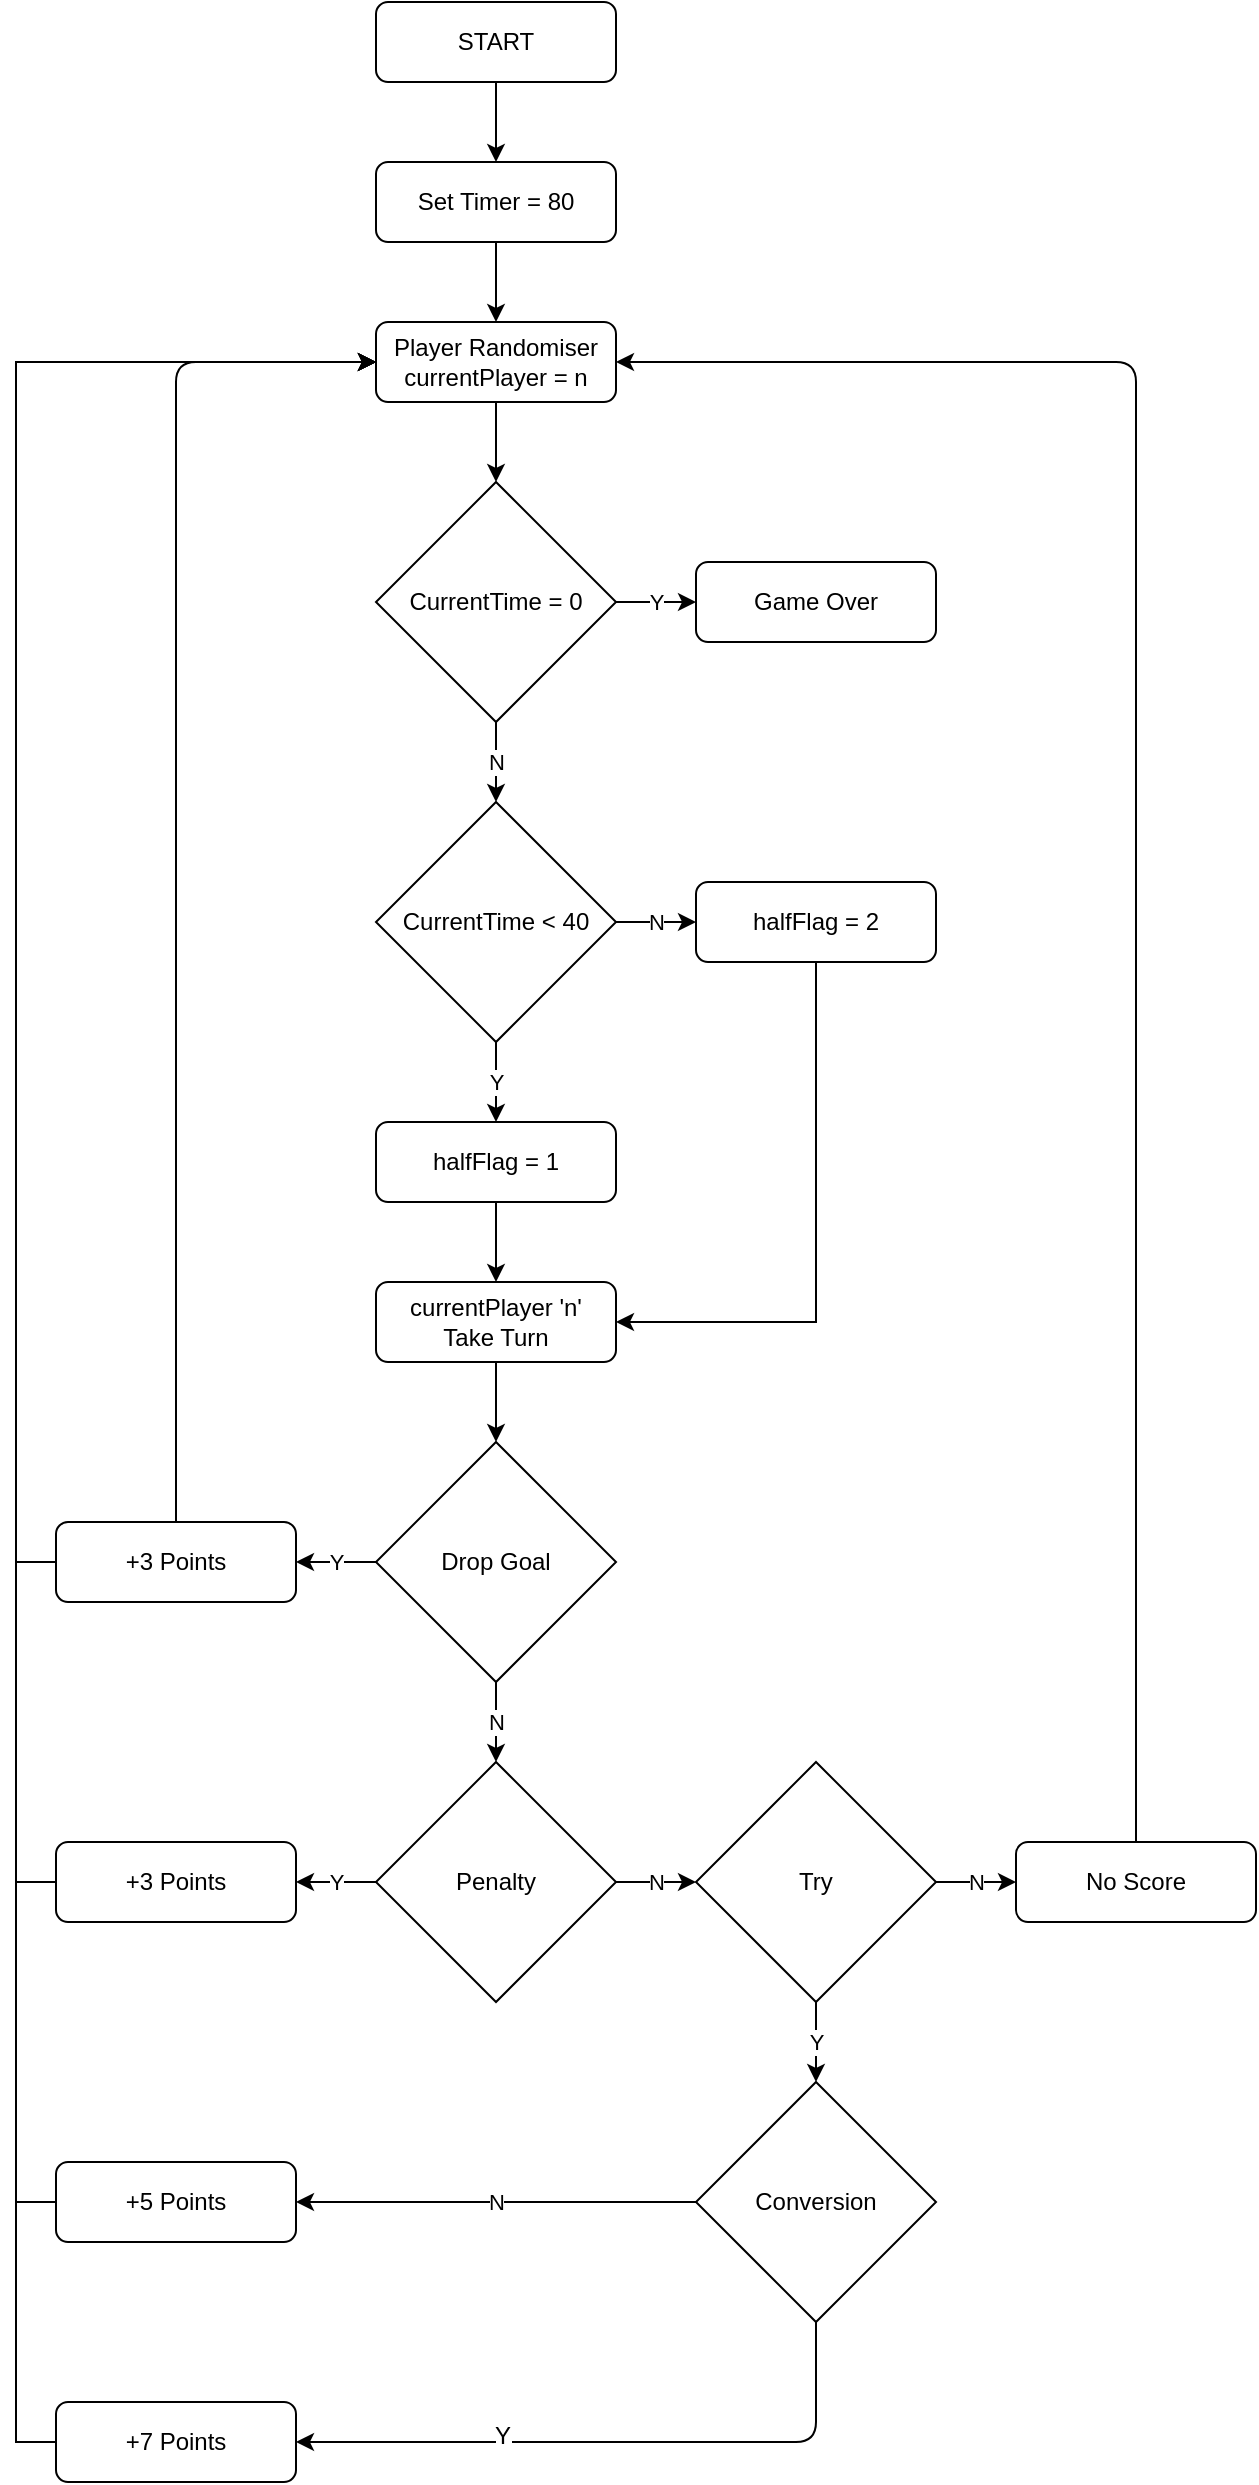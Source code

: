 <mxfile version="12.6.4" type="device"><diagram id="C5RBs43oDa-KdzZeNtuy" name="Page-1"><mxGraphModel dx="1243" dy="2025" grid="1" gridSize="10" guides="1" tooltips="1" connect="1" arrows="1" fold="1" page="1" pageScale="1" pageWidth="827" pageHeight="1169" math="0" shadow="0"><root><mxCell id="WIyWlLk6GJQsqaUBKTNV-0"/><mxCell id="WIyWlLk6GJQsqaUBKTNV-1" parent="WIyWlLk6GJQsqaUBKTNV-0"/><mxCell id="jr-Jq7vb_1Gxmf0LMC7t-1" value="START" style="rounded=1;whiteSpace=wrap;html=1;" vertex="1" parent="WIyWlLk6GJQsqaUBKTNV-1"><mxGeometry x="360" y="-80" width="120" height="40" as="geometry"/></mxCell><mxCell id="jr-Jq7vb_1Gxmf0LMC7t-2" value="Set Timer = 80" style="rounded=1;whiteSpace=wrap;html=1;" vertex="1" parent="WIyWlLk6GJQsqaUBKTNV-1"><mxGeometry x="360" width="120" height="40" as="geometry"/></mxCell><mxCell id="jr-Jq7vb_1Gxmf0LMC7t-3" value="Player Randomiser&lt;br&gt;currentPlayer = n" style="rounded=1;whiteSpace=wrap;html=1;" vertex="1" parent="WIyWlLk6GJQsqaUBKTNV-1"><mxGeometry x="360" y="80" width="120" height="40" as="geometry"/></mxCell><mxCell id="jr-Jq7vb_1Gxmf0LMC7t-4" value="CurrentTime = 0" style="rhombus;whiteSpace=wrap;html=1;" vertex="1" parent="WIyWlLk6GJQsqaUBKTNV-1"><mxGeometry x="360" y="160" width="120" height="120" as="geometry"/></mxCell><mxCell id="jr-Jq7vb_1Gxmf0LMC7t-5" value="Game Over" style="rounded=1;whiteSpace=wrap;html=1;" vertex="1" parent="WIyWlLk6GJQsqaUBKTNV-1"><mxGeometry x="520" y="200" width="120" height="40" as="geometry"/></mxCell><mxCell id="jr-Jq7vb_1Gxmf0LMC7t-6" value="Y" style="endArrow=classic;html=1;exitX=1;exitY=0.5;exitDx=0;exitDy=0;entryX=0;entryY=0.5;entryDx=0;entryDy=0;jumpStyle=arc;" edge="1" parent="WIyWlLk6GJQsqaUBKTNV-1" source="jr-Jq7vb_1Gxmf0LMC7t-4" target="jr-Jq7vb_1Gxmf0LMC7t-5"><mxGeometry width="50" height="50" relative="1" as="geometry"><mxPoint x="470" y="240" as="sourcePoint"/><mxPoint x="520" y="190" as="targetPoint"/></mxGeometry></mxCell><mxCell id="jr-Jq7vb_1Gxmf0LMC7t-8" value="" style="endArrow=classic;html=1;exitX=0.5;exitY=1;exitDx=0;exitDy=0;entryX=0.5;entryY=0;entryDx=0;entryDy=0;" edge="1" parent="WIyWlLk6GJQsqaUBKTNV-1" source="jr-Jq7vb_1Gxmf0LMC7t-2" target="jr-Jq7vb_1Gxmf0LMC7t-3"><mxGeometry width="50" height="50" relative="1" as="geometry"><mxPoint x="590" y="90" as="sourcePoint"/><mxPoint x="640" y="40" as="targetPoint"/></mxGeometry></mxCell><mxCell id="jr-Jq7vb_1Gxmf0LMC7t-9" value="" style="endArrow=classic;html=1;exitX=0.5;exitY=1;exitDx=0;exitDy=0;entryX=0.5;entryY=0;entryDx=0;entryDy=0;" edge="1" parent="WIyWlLk6GJQsqaUBKTNV-1" source="jr-Jq7vb_1Gxmf0LMC7t-1" target="jr-Jq7vb_1Gxmf0LMC7t-2"><mxGeometry width="50" height="50" relative="1" as="geometry"><mxPoint x="610" y="70" as="sourcePoint"/><mxPoint x="660" y="20" as="targetPoint"/></mxGeometry></mxCell><mxCell id="jr-Jq7vb_1Gxmf0LMC7t-10" value="currentPlayer 'n'&lt;br&gt;Take Turn" style="rounded=1;whiteSpace=wrap;html=1;" vertex="1" parent="WIyWlLk6GJQsqaUBKTNV-1"><mxGeometry x="360" y="560" width="120" height="40" as="geometry"/></mxCell><mxCell id="jr-Jq7vb_1Gxmf0LMC7t-12" value="CurrentTime &amp;lt; 40" style="rhombus;whiteSpace=wrap;html=1;" vertex="1" parent="WIyWlLk6GJQsqaUBKTNV-1"><mxGeometry x="360" y="320" width="120" height="120" as="geometry"/></mxCell><mxCell id="jr-Jq7vb_1Gxmf0LMC7t-13" value="N" style="endArrow=classic;html=1;entryX=0.5;entryY=0;entryDx=0;entryDy=0;exitX=0.5;exitY=1;exitDx=0;exitDy=0;" edge="1" parent="WIyWlLk6GJQsqaUBKTNV-1" source="jr-Jq7vb_1Gxmf0LMC7t-4" target="jr-Jq7vb_1Gxmf0LMC7t-12"><mxGeometry width="50" height="50" relative="1" as="geometry"><mxPoint x="220" y="310" as="sourcePoint"/><mxPoint x="270" y="260" as="targetPoint"/></mxGeometry></mxCell><mxCell id="jr-Jq7vb_1Gxmf0LMC7t-14" value="halfFlag = 1" style="rounded=1;whiteSpace=wrap;html=1;" vertex="1" parent="WIyWlLk6GJQsqaUBKTNV-1"><mxGeometry x="360" y="480" width="120" height="40" as="geometry"/></mxCell><mxCell id="jr-Jq7vb_1Gxmf0LMC7t-20" style="edgeStyle=orthogonalEdgeStyle;rounded=0;jumpStyle=arc;orthogonalLoop=1;jettySize=auto;html=1;exitX=0.5;exitY=1;exitDx=0;exitDy=0;entryX=1;entryY=0.5;entryDx=0;entryDy=0;" edge="1" parent="WIyWlLk6GJQsqaUBKTNV-1" source="jr-Jq7vb_1Gxmf0LMC7t-16" target="jr-Jq7vb_1Gxmf0LMC7t-10"><mxGeometry relative="1" as="geometry"/></mxCell><mxCell id="jr-Jq7vb_1Gxmf0LMC7t-16" value="halfFlag = 2" style="rounded=1;whiteSpace=wrap;html=1;" vertex="1" parent="WIyWlLk6GJQsqaUBKTNV-1"><mxGeometry x="520" y="360" width="120" height="40" as="geometry"/></mxCell><mxCell id="jr-Jq7vb_1Gxmf0LMC7t-17" value="N" style="endArrow=classic;html=1;jumpStyle=arc;exitX=1;exitY=0.5;exitDx=0;exitDy=0;entryX=0;entryY=0.5;entryDx=0;entryDy=0;" edge="1" parent="WIyWlLk6GJQsqaUBKTNV-1" source="jr-Jq7vb_1Gxmf0LMC7t-12" target="jr-Jq7vb_1Gxmf0LMC7t-16"><mxGeometry width="50" height="50" relative="1" as="geometry"><mxPoint x="590" y="500" as="sourcePoint"/><mxPoint x="640" y="450" as="targetPoint"/></mxGeometry></mxCell><mxCell id="jr-Jq7vb_1Gxmf0LMC7t-18" value="Y" style="endArrow=classic;html=1;entryX=0.5;entryY=0;entryDx=0;entryDy=0;exitX=0.5;exitY=1;exitDx=0;exitDy=0;" edge="1" parent="WIyWlLk6GJQsqaUBKTNV-1" source="jr-Jq7vb_1Gxmf0LMC7t-12" target="jr-Jq7vb_1Gxmf0LMC7t-14"><mxGeometry width="50" height="50" relative="1" as="geometry"><mxPoint x="280" y="430" as="sourcePoint"/><mxPoint x="330" y="380" as="targetPoint"/></mxGeometry></mxCell><mxCell id="jr-Jq7vb_1Gxmf0LMC7t-19" value="" style="endArrow=classic;html=1;jumpStyle=arc;exitX=0.5;exitY=1;exitDx=0;exitDy=0;entryX=0.5;entryY=0;entryDx=0;entryDy=0;" edge="1" parent="WIyWlLk6GJQsqaUBKTNV-1" source="jr-Jq7vb_1Gxmf0LMC7t-14" target="jr-Jq7vb_1Gxmf0LMC7t-10"><mxGeometry width="50" height="50" relative="1" as="geometry"><mxPoint x="610" y="570" as="sourcePoint"/><mxPoint x="660" y="520" as="targetPoint"/></mxGeometry></mxCell><mxCell id="jr-Jq7vb_1Gxmf0LMC7t-22" value="Drop Goal" style="rhombus;whiteSpace=wrap;html=1;" vertex="1" parent="WIyWlLk6GJQsqaUBKTNV-1"><mxGeometry x="360" y="640" width="120" height="120" as="geometry"/></mxCell><mxCell id="jr-Jq7vb_1Gxmf0LMC7t-23" value="Penalty" style="rhombus;whiteSpace=wrap;html=1;" vertex="1" parent="WIyWlLk6GJQsqaUBKTNV-1"><mxGeometry x="360" y="800" width="120" height="120" as="geometry"/></mxCell><mxCell id="jr-Jq7vb_1Gxmf0LMC7t-24" value="Try" style="rhombus;whiteSpace=wrap;html=1;" vertex="1" parent="WIyWlLk6GJQsqaUBKTNV-1"><mxGeometry x="520" y="800" width="120" height="120" as="geometry"/></mxCell><mxCell id="jr-Jq7vb_1Gxmf0LMC7t-25" value="Conversion" style="rhombus;whiteSpace=wrap;html=1;" vertex="1" parent="WIyWlLk6GJQsqaUBKTNV-1"><mxGeometry x="520" y="960" width="120" height="120" as="geometry"/></mxCell><mxCell id="jr-Jq7vb_1Gxmf0LMC7t-44" style="edgeStyle=orthogonalEdgeStyle;rounded=0;jumpStyle=arc;orthogonalLoop=1;jettySize=auto;html=1;exitX=0;exitY=0.5;exitDx=0;exitDy=0;entryX=0;entryY=0.5;entryDx=0;entryDy=0;" edge="1" parent="WIyWlLk6GJQsqaUBKTNV-1" source="jr-Jq7vb_1Gxmf0LMC7t-26" target="jr-Jq7vb_1Gxmf0LMC7t-3"><mxGeometry relative="1" as="geometry"/></mxCell><mxCell id="jr-Jq7vb_1Gxmf0LMC7t-26" value="+3 Points" style="rounded=1;whiteSpace=wrap;html=1;" vertex="1" parent="WIyWlLk6GJQsqaUBKTNV-1"><mxGeometry x="200" y="680" width="120" height="40" as="geometry"/></mxCell><mxCell id="jr-Jq7vb_1Gxmf0LMC7t-45" style="edgeStyle=orthogonalEdgeStyle;rounded=0;jumpStyle=arc;orthogonalLoop=1;jettySize=auto;html=1;exitX=0;exitY=0.5;exitDx=0;exitDy=0;entryX=0;entryY=0.5;entryDx=0;entryDy=0;" edge="1" parent="WIyWlLk6GJQsqaUBKTNV-1" source="jr-Jq7vb_1Gxmf0LMC7t-27" target="jr-Jq7vb_1Gxmf0LMC7t-3"><mxGeometry relative="1" as="geometry"/></mxCell><mxCell id="jr-Jq7vb_1Gxmf0LMC7t-27" value="+3 Points" style="rounded=1;whiteSpace=wrap;html=1;" vertex="1" parent="WIyWlLk6GJQsqaUBKTNV-1"><mxGeometry x="200" y="840" width="120" height="40" as="geometry"/></mxCell><mxCell id="jr-Jq7vb_1Gxmf0LMC7t-28" value="N" style="endArrow=classic;html=1;exitX=1;exitY=0.5;exitDx=0;exitDy=0;entryX=0;entryY=0.5;entryDx=0;entryDy=0;" edge="1" parent="WIyWlLk6GJQsqaUBKTNV-1" source="jr-Jq7vb_1Gxmf0LMC7t-23" target="jr-Jq7vb_1Gxmf0LMC7t-24"><mxGeometry width="50" height="50" relative="1" as="geometry"><mxPoint x="340" y="1050" as="sourcePoint"/><mxPoint x="390" y="1000" as="targetPoint"/></mxGeometry></mxCell><mxCell id="jr-Jq7vb_1Gxmf0LMC7t-29" value="No Score" style="rounded=1;whiteSpace=wrap;html=1;" vertex="1" parent="WIyWlLk6GJQsqaUBKTNV-1"><mxGeometry x="680" y="840" width="120" height="40" as="geometry"/></mxCell><mxCell id="jr-Jq7vb_1Gxmf0LMC7t-30" value="N" style="endArrow=classic;html=1;exitX=1;exitY=0.5;exitDx=0;exitDy=0;entryX=0;entryY=0.5;entryDx=0;entryDy=0;" edge="1" parent="WIyWlLk6GJQsqaUBKTNV-1" source="jr-Jq7vb_1Gxmf0LMC7t-24" target="jr-Jq7vb_1Gxmf0LMC7t-29"><mxGeometry width="50" height="50" relative="1" as="geometry"><mxPoint x="720" y="990" as="sourcePoint"/><mxPoint x="770" y="940" as="targetPoint"/></mxGeometry></mxCell><mxCell id="jr-Jq7vb_1Gxmf0LMC7t-31" value="Y" style="endArrow=classic;html=1;entryX=1;entryY=0.5;entryDx=0;entryDy=0;exitX=0;exitY=0.5;exitDx=0;exitDy=0;" edge="1" parent="WIyWlLk6GJQsqaUBKTNV-1" source="jr-Jq7vb_1Gxmf0LMC7t-23" target="jr-Jq7vb_1Gxmf0LMC7t-27"><mxGeometry width="50" height="50" relative="1" as="geometry"><mxPoint x="230" y="1000" as="sourcePoint"/><mxPoint x="280" y="950" as="targetPoint"/></mxGeometry></mxCell><mxCell id="jr-Jq7vb_1Gxmf0LMC7t-32" value="Y" style="endArrow=classic;html=1;entryX=1;entryY=0.5;entryDx=0;entryDy=0;exitX=0;exitY=0.5;exitDx=0;exitDy=0;" edge="1" parent="WIyWlLk6GJQsqaUBKTNV-1" source="jr-Jq7vb_1Gxmf0LMC7t-22" target="jr-Jq7vb_1Gxmf0LMC7t-26"><mxGeometry width="50" height="50" relative="1" as="geometry"><mxPoint x="260" y="1020" as="sourcePoint"/><mxPoint x="310" y="970" as="targetPoint"/></mxGeometry></mxCell><mxCell id="jr-Jq7vb_1Gxmf0LMC7t-33" value="N" style="endArrow=classic;html=1;exitX=0.5;exitY=1;exitDx=0;exitDy=0;entryX=0.5;entryY=0;entryDx=0;entryDy=0;" edge="1" parent="WIyWlLk6GJQsqaUBKTNV-1" source="jr-Jq7vb_1Gxmf0LMC7t-22" target="jr-Jq7vb_1Gxmf0LMC7t-23"><mxGeometry width="50" height="50" relative="1" as="geometry"><mxPoint x="440" y="1030" as="sourcePoint"/><mxPoint x="490" y="980" as="targetPoint"/></mxGeometry></mxCell><mxCell id="jr-Jq7vb_1Gxmf0LMC7t-34" value="" style="endArrow=classic;html=1;exitX=0.5;exitY=1;exitDx=0;exitDy=0;entryX=0.5;entryY=0;entryDx=0;entryDy=0;" edge="1" parent="WIyWlLk6GJQsqaUBKTNV-1" source="jr-Jq7vb_1Gxmf0LMC7t-10" target="jr-Jq7vb_1Gxmf0LMC7t-22"><mxGeometry width="50" height="50" relative="1" as="geometry"><mxPoint x="340" y="1040" as="sourcePoint"/><mxPoint x="510" y="640" as="targetPoint"/></mxGeometry></mxCell><mxCell id="jr-Jq7vb_1Gxmf0LMC7t-35" value="Y" style="endArrow=classic;html=1;entryX=0.5;entryY=0;entryDx=0;entryDy=0;exitX=0.5;exitY=1;exitDx=0;exitDy=0;" edge="1" parent="WIyWlLk6GJQsqaUBKTNV-1" source="jr-Jq7vb_1Gxmf0LMC7t-24" target="jr-Jq7vb_1Gxmf0LMC7t-25"><mxGeometry width="50" height="50" relative="1" as="geometry"><mxPoint x="230" y="1040" as="sourcePoint"/><mxPoint x="280" y="990" as="targetPoint"/></mxGeometry></mxCell><mxCell id="jr-Jq7vb_1Gxmf0LMC7t-46" style="edgeStyle=orthogonalEdgeStyle;rounded=0;jumpStyle=arc;orthogonalLoop=1;jettySize=auto;html=1;exitX=0;exitY=0.5;exitDx=0;exitDy=0;entryX=0;entryY=0.5;entryDx=0;entryDy=0;" edge="1" parent="WIyWlLk6GJQsqaUBKTNV-1" source="jr-Jq7vb_1Gxmf0LMC7t-36" target="jr-Jq7vb_1Gxmf0LMC7t-3"><mxGeometry relative="1" as="geometry"><mxPoint x="300" y="150" as="targetPoint"/></mxGeometry></mxCell><mxCell id="jr-Jq7vb_1Gxmf0LMC7t-36" value="+5 Points" style="rounded=1;whiteSpace=wrap;html=1;" vertex="1" parent="WIyWlLk6GJQsqaUBKTNV-1"><mxGeometry x="200" y="1000" width="120" height="40" as="geometry"/></mxCell><mxCell id="jr-Jq7vb_1Gxmf0LMC7t-47" style="edgeStyle=orthogonalEdgeStyle;rounded=0;jumpStyle=arc;orthogonalLoop=1;jettySize=auto;html=1;exitX=0;exitY=0.5;exitDx=0;exitDy=0;entryX=0;entryY=0.5;entryDx=0;entryDy=0;" edge="1" parent="WIyWlLk6GJQsqaUBKTNV-1" source="jr-Jq7vb_1Gxmf0LMC7t-37" target="jr-Jq7vb_1Gxmf0LMC7t-3"><mxGeometry relative="1" as="geometry"><mxPoint x="300" y="490" as="targetPoint"/></mxGeometry></mxCell><mxCell id="jr-Jq7vb_1Gxmf0LMC7t-37" value="+7 Points" style="rounded=1;whiteSpace=wrap;html=1;" vertex="1" parent="WIyWlLk6GJQsqaUBKTNV-1"><mxGeometry x="200" y="1120" width="120" height="40" as="geometry"/></mxCell><mxCell id="jr-Jq7vb_1Gxmf0LMC7t-38" value="N" style="endArrow=classic;html=1;exitX=0;exitY=0.5;exitDx=0;exitDy=0;entryX=1;entryY=0.5;entryDx=0;entryDy=0;" edge="1" parent="WIyWlLk6GJQsqaUBKTNV-1" source="jr-Jq7vb_1Gxmf0LMC7t-25" target="jr-Jq7vb_1Gxmf0LMC7t-36"><mxGeometry width="50" height="50" relative="1" as="geometry"><mxPoint x="130" y="960" as="sourcePoint"/><mxPoint x="180" y="910" as="targetPoint"/></mxGeometry></mxCell><mxCell id="jr-Jq7vb_1Gxmf0LMC7t-39" value="" style="endArrow=classic;html=1;entryX=1;entryY=0.5;entryDx=0;entryDy=0;exitX=0.5;exitY=1;exitDx=0;exitDy=0;" edge="1" parent="WIyWlLk6GJQsqaUBKTNV-1" source="jr-Jq7vb_1Gxmf0LMC7t-25" target="jr-Jq7vb_1Gxmf0LMC7t-37"><mxGeometry width="50" height="50" relative="1" as="geometry"><mxPoint x="570" y="1140" as="sourcePoint"/><mxPoint x="790" y="980" as="targetPoint"/><Array as="points"><mxPoint x="580" y="1140"/></Array></mxGeometry></mxCell><mxCell id="jr-Jq7vb_1Gxmf0LMC7t-40" value="Y" style="text;html=1;align=center;verticalAlign=middle;resizable=0;points=[];labelBackgroundColor=#ffffff;" vertex="1" connectable="0" parent="jr-Jq7vb_1Gxmf0LMC7t-39"><mxGeometry x="0.36" y="-3" relative="1" as="geometry"><mxPoint as="offset"/></mxGeometry></mxCell><mxCell id="jr-Jq7vb_1Gxmf0LMC7t-41" value="" style="endArrow=classic;html=1;entryX=0.5;entryY=0;entryDx=0;entryDy=0;exitX=0.5;exitY=1;exitDx=0;exitDy=0;" edge="1" parent="WIyWlLk6GJQsqaUBKTNV-1" source="jr-Jq7vb_1Gxmf0LMC7t-3" target="jr-Jq7vb_1Gxmf0LMC7t-4"><mxGeometry width="50" height="50" relative="1" as="geometry"><mxPoint x="230" y="130" as="sourcePoint"/><mxPoint x="280" y="80" as="targetPoint"/></mxGeometry></mxCell><mxCell id="jr-Jq7vb_1Gxmf0LMC7t-42" value="" style="endArrow=classic;html=1;exitX=0.5;exitY=0;exitDx=0;exitDy=0;entryX=1;entryY=0.5;entryDx=0;entryDy=0;" edge="1" parent="WIyWlLk6GJQsqaUBKTNV-1" source="jr-Jq7vb_1Gxmf0LMC7t-29" target="jr-Jq7vb_1Gxmf0LMC7t-3"><mxGeometry width="50" height="50" relative="1" as="geometry"><mxPoint x="720" y="540" as="sourcePoint"/><mxPoint x="770" y="490" as="targetPoint"/><Array as="points"><mxPoint x="740" y="100"/></Array></mxGeometry></mxCell><mxCell id="jr-Jq7vb_1Gxmf0LMC7t-43" value="" style="endArrow=classic;html=1;exitX=0.5;exitY=0;exitDx=0;exitDy=0;entryX=0;entryY=0.5;entryDx=0;entryDy=0;jumpStyle=arc;" edge="1" parent="WIyWlLk6GJQsqaUBKTNV-1" source="jr-Jq7vb_1Gxmf0LMC7t-26" target="jr-Jq7vb_1Gxmf0LMC7t-3"><mxGeometry width="50" height="50" relative="1" as="geometry"><mxPoint x="140" y="400" as="sourcePoint"/><mxPoint x="190" y="350" as="targetPoint"/><Array as="points"><mxPoint x="260" y="100"/></Array></mxGeometry></mxCell></root></mxGraphModel></diagram></mxfile>